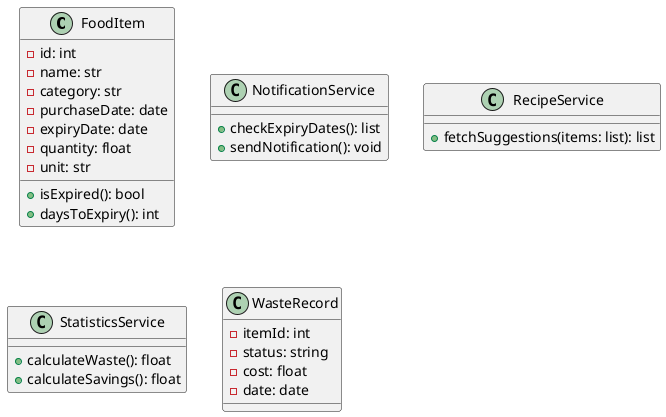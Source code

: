 @startuml
class FoodItem {
  - id: int
  - name: str
  - category: str
  - purchaseDate: date
  - expiryDate: date
  - quantity: float
  - unit: str
  + isExpired(): bool
  + daysToExpiry(): int
}

class NotificationService {
  + checkExpiryDates(): list
  + sendNotification(): void
}

class RecipeService {
  + fetchSuggestions(items: list): list
}

class StatisticsService {
  + calculateWaste(): float
  + calculateSavings(): float
}

class WasteRecord {
  - itemId: int
  - status: string
  - cost: float
  - date: date
}
@enduml
